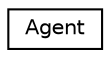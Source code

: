 digraph "Graphical Class Hierarchy"
{
  edge [fontname="Helvetica",fontsize="10",labelfontname="Helvetica",labelfontsize="10"];
  node [fontname="Helvetica",fontsize="10",shape=record];
  rankdir="LR";
  Node0 [label="Agent",height=0.2,width=0.4,color="black", fillcolor="white", style="filled",URL="$class_agent.html"];
}
